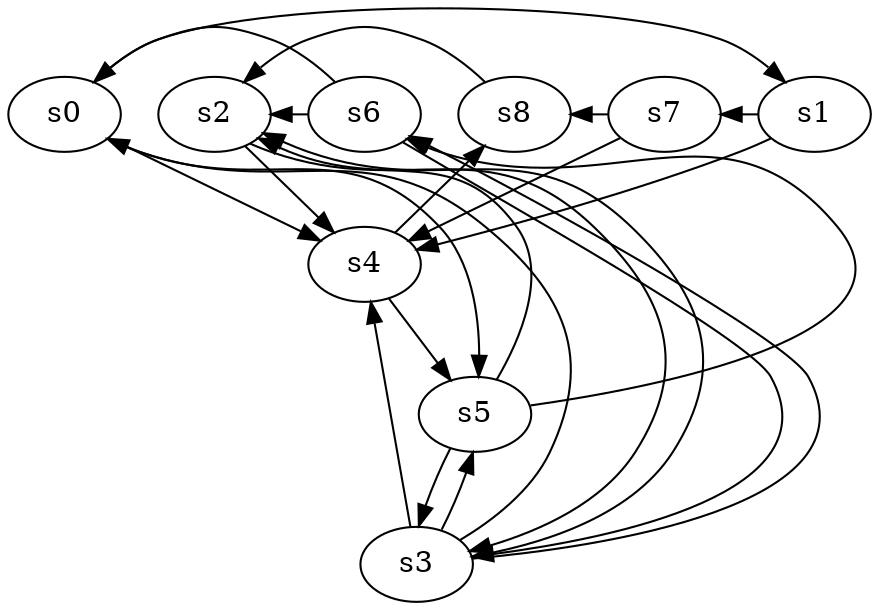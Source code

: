 digraph game_0754_complex_9 {
    s0 [name="s0", player=1];
    s1 [name="s1", player=1, target=1];
    s2 [name="s2", player=1, target=1];
    s3 [name="s3", player=0, target=1];
    s4 [name="s4", player=0, target=1];
    s5 [name="s5", player=1, target=1];
    s6 [name="s6", player=1];
    s7 [name="s7", player=0, target=1];
    s8 [name="s8", player=0];

    s0 -> s1 [constraint="time % 5 == 0 || time % 3 == 1"];
    s0 -> s4 [constraint="time % 4 == 2 && time % 4 == 0"];
    s0 -> s5 [constraint="time == 0 || time == 2 || time == 4 || time == 6 || time == 13"];
    s1 -> s4 [constraint="!(time % 6 == 4)"];
    s1 -> s7 [constraint="time == 4 || time == 8 || time == 21 || time == 29"];
    s2 -> s3 [constraint="time % 2 == 1 && time % 4 == 1"];
    s2 -> s4;
    s3 -> s0 [constraint="!(time % 2 == 1)"];
    s3 -> s2 [constraint="!(time % 5 == 2)"];
    s3 -> s4;
    s3 -> s5 [constraint="time % 4 == 2"];
    s3 -> s6 [constraint="time % 4 == 3 && time % 3 == 0"];
    s4 -> s5;
    s4 -> s8 [constraint="!(time % 6 == 0)"];
    s5 -> s2 [constraint="time % 8 == 6"];
    s5 -> s3;
    s5 -> s6 [constraint="time == 6 || time == 21 || time == 22 || time == 24"];
    s6 -> s0 [constraint="time % 7 == 6"];
    s6 -> s2 [constraint="time % 4 == 2 || time % 4 == 3"];
    s6 -> s3 [constraint="time % 5 == 3"];
    s7 -> s4;
    s7 -> s8 [constraint="time == 0 || time == 12"];
    s8 -> s2 [constraint="!(time % 6 == 5)"];
}

